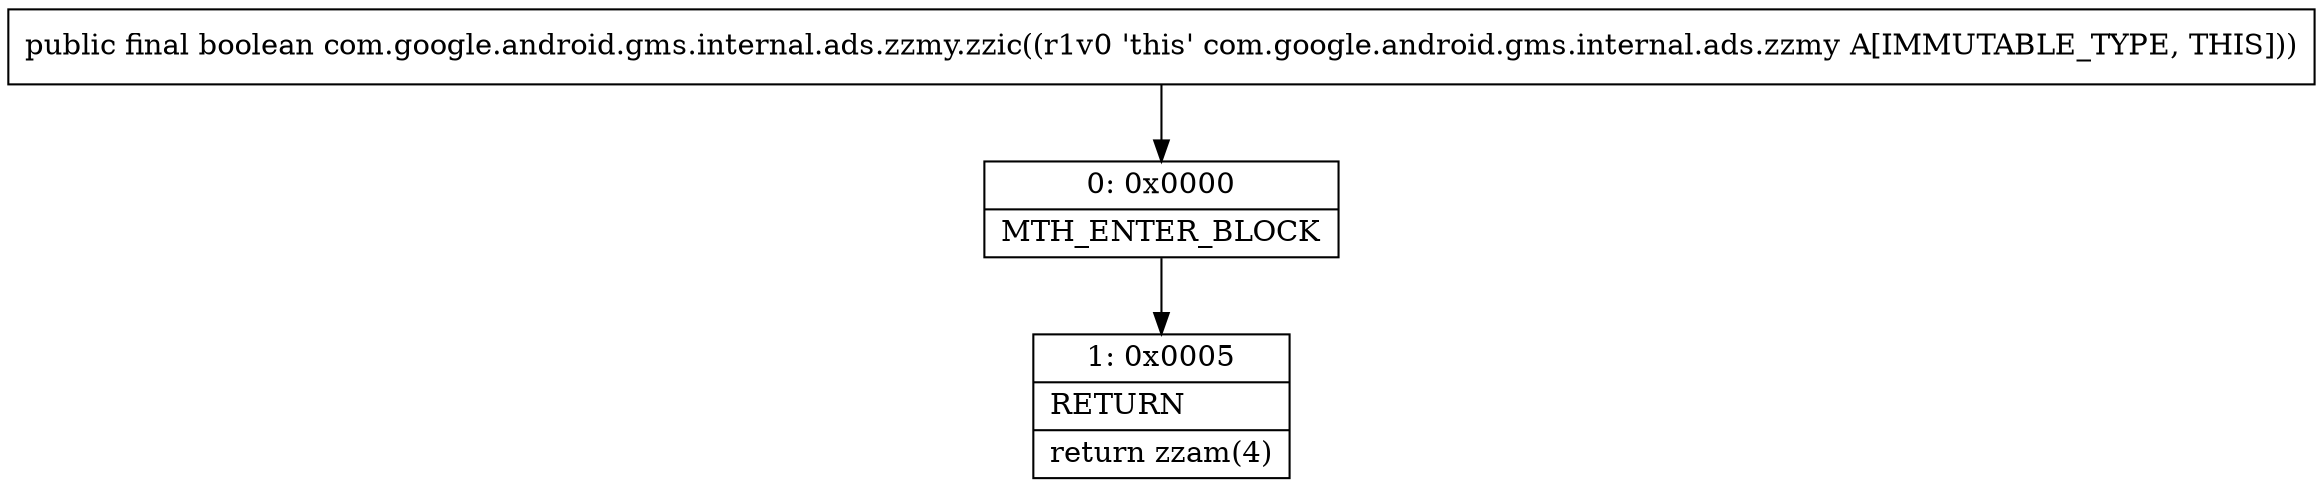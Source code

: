 digraph "CFG forcom.google.android.gms.internal.ads.zzmy.zzic()Z" {
Node_0 [shape=record,label="{0\:\ 0x0000|MTH_ENTER_BLOCK\l}"];
Node_1 [shape=record,label="{1\:\ 0x0005|RETURN\l|return zzam(4)\l}"];
MethodNode[shape=record,label="{public final boolean com.google.android.gms.internal.ads.zzmy.zzic((r1v0 'this' com.google.android.gms.internal.ads.zzmy A[IMMUTABLE_TYPE, THIS])) }"];
MethodNode -> Node_0;
Node_0 -> Node_1;
}

